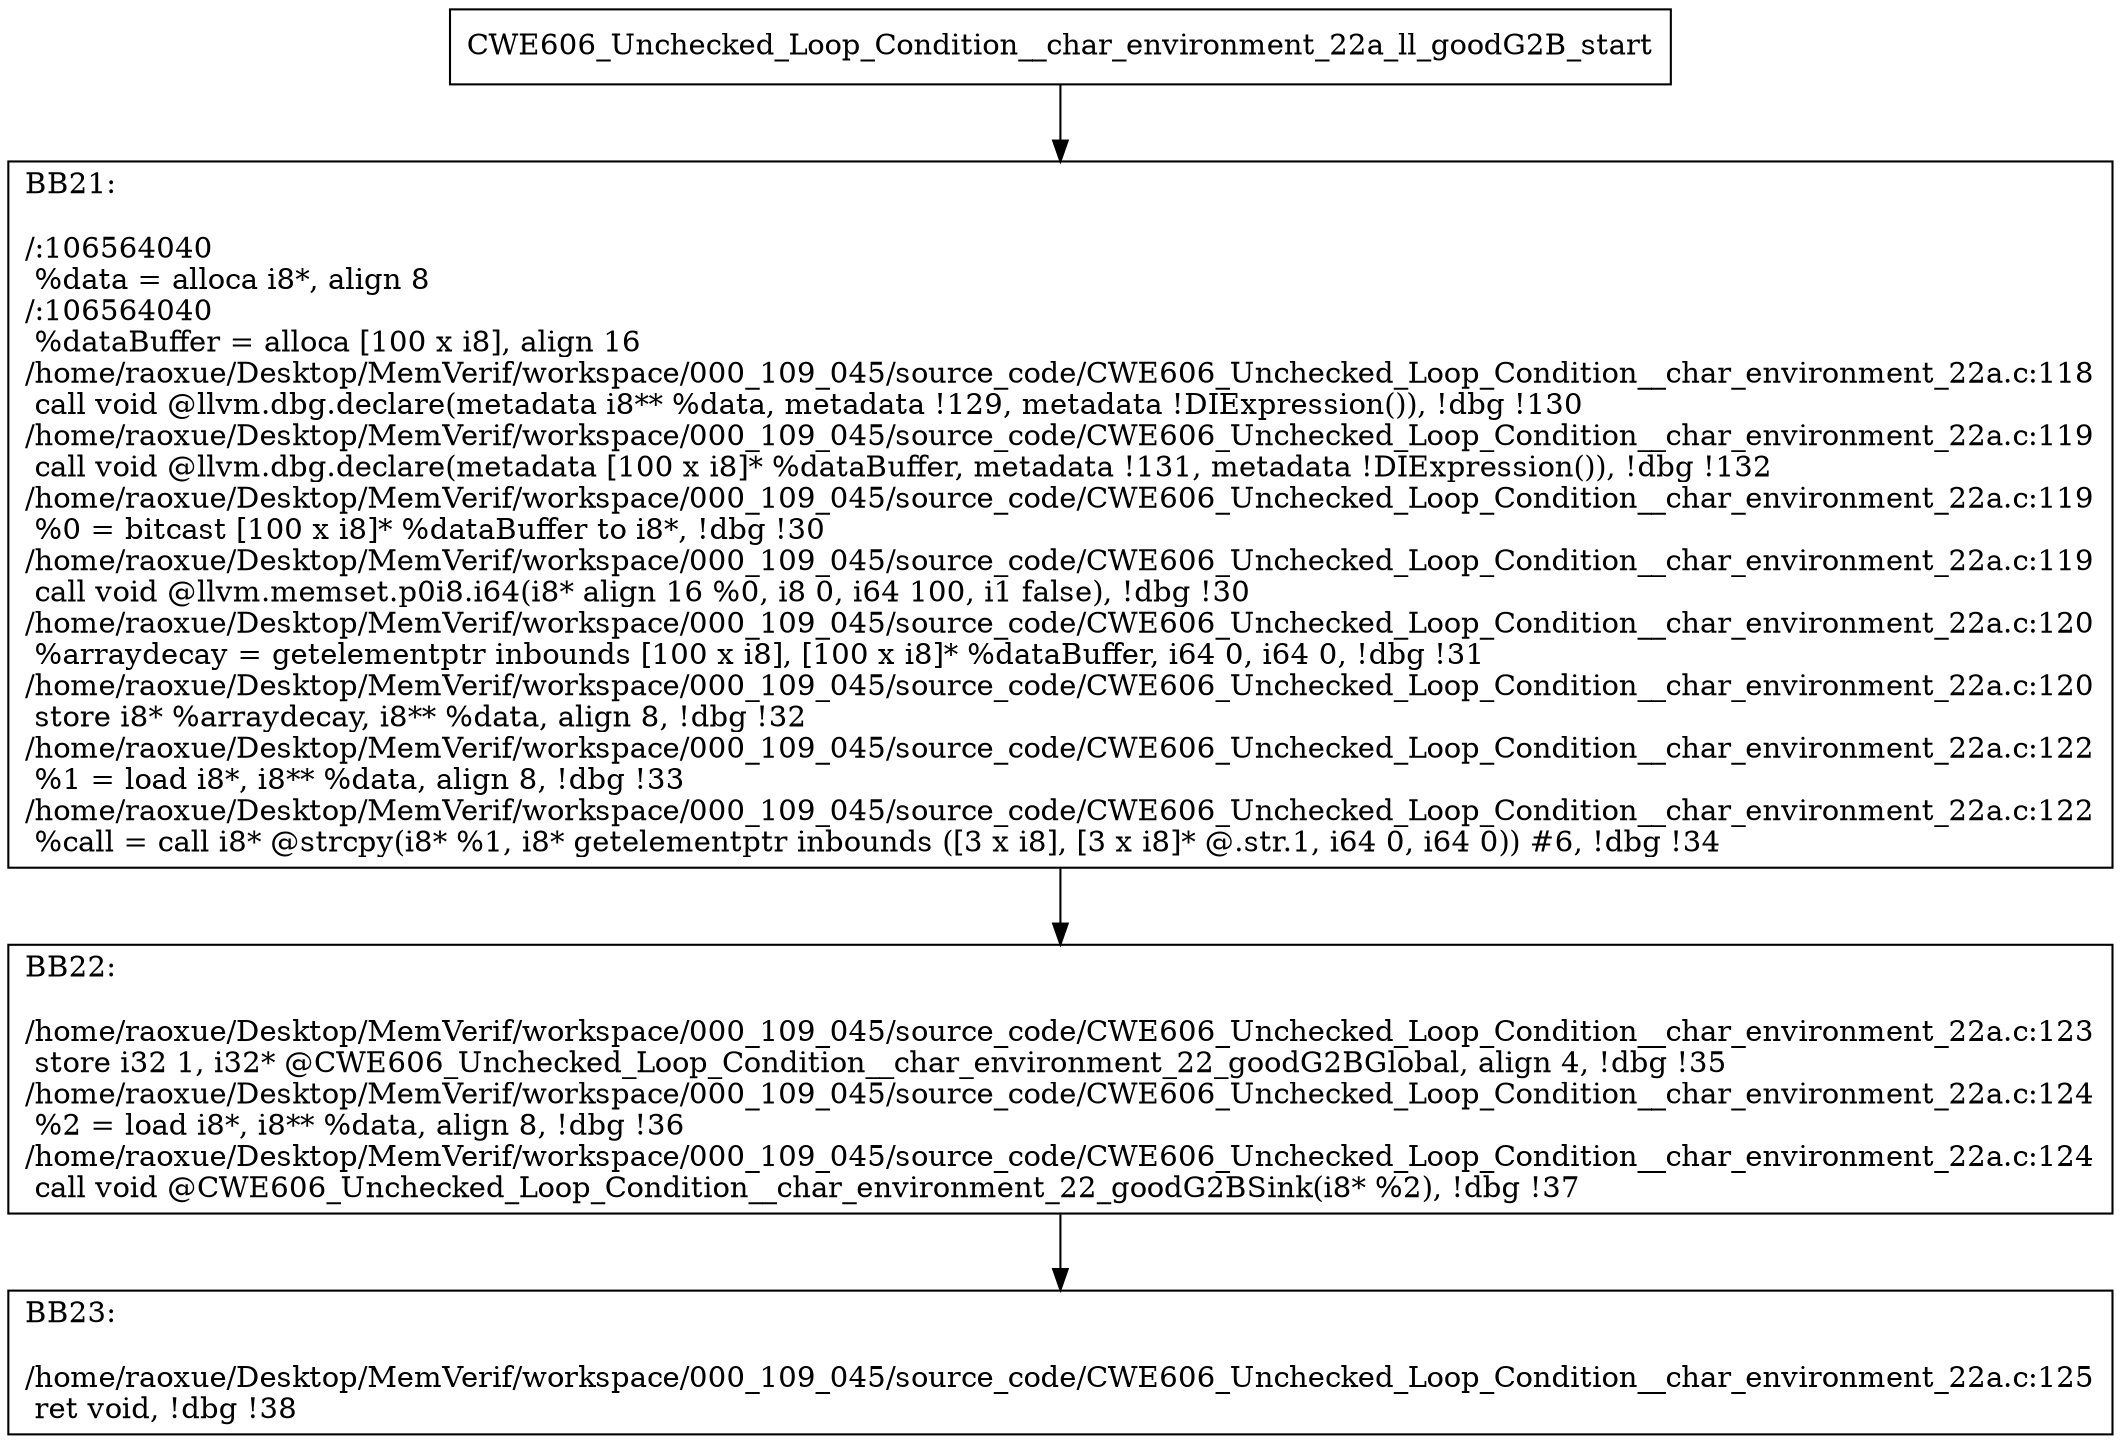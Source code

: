 digraph "CFG for'CWE606_Unchecked_Loop_Condition__char_environment_22a_ll_goodG2B' function" {
	BBCWE606_Unchecked_Loop_Condition__char_environment_22a_ll_goodG2B_start[shape=record,label="{CWE606_Unchecked_Loop_Condition__char_environment_22a_ll_goodG2B_start}"];
	BBCWE606_Unchecked_Loop_Condition__char_environment_22a_ll_goodG2B_start-> CWE606_Unchecked_Loop_Condition__char_environment_22a_ll_goodG2BBB21;
	CWE606_Unchecked_Loop_Condition__char_environment_22a_ll_goodG2BBB21 [shape=record, label="{BB21:\l\l/:106564040\l
  %data = alloca i8*, align 8\l
/:106564040\l
  %dataBuffer = alloca [100 x i8], align 16\l
/home/raoxue/Desktop/MemVerif/workspace/000_109_045/source_code/CWE606_Unchecked_Loop_Condition__char_environment_22a.c:118\l
  call void @llvm.dbg.declare(metadata i8** %data, metadata !129, metadata !DIExpression()), !dbg !130\l
/home/raoxue/Desktop/MemVerif/workspace/000_109_045/source_code/CWE606_Unchecked_Loop_Condition__char_environment_22a.c:119\l
  call void @llvm.dbg.declare(metadata [100 x i8]* %dataBuffer, metadata !131, metadata !DIExpression()), !dbg !132\l
/home/raoxue/Desktop/MemVerif/workspace/000_109_045/source_code/CWE606_Unchecked_Loop_Condition__char_environment_22a.c:119\l
  %0 = bitcast [100 x i8]* %dataBuffer to i8*, !dbg !30\l
/home/raoxue/Desktop/MemVerif/workspace/000_109_045/source_code/CWE606_Unchecked_Loop_Condition__char_environment_22a.c:119\l
  call void @llvm.memset.p0i8.i64(i8* align 16 %0, i8 0, i64 100, i1 false), !dbg !30\l
/home/raoxue/Desktop/MemVerif/workspace/000_109_045/source_code/CWE606_Unchecked_Loop_Condition__char_environment_22a.c:120\l
  %arraydecay = getelementptr inbounds [100 x i8], [100 x i8]* %dataBuffer, i64 0, i64 0, !dbg !31\l
/home/raoxue/Desktop/MemVerif/workspace/000_109_045/source_code/CWE606_Unchecked_Loop_Condition__char_environment_22a.c:120\l
  store i8* %arraydecay, i8** %data, align 8, !dbg !32\l
/home/raoxue/Desktop/MemVerif/workspace/000_109_045/source_code/CWE606_Unchecked_Loop_Condition__char_environment_22a.c:122\l
  %1 = load i8*, i8** %data, align 8, !dbg !33\l
/home/raoxue/Desktop/MemVerif/workspace/000_109_045/source_code/CWE606_Unchecked_Loop_Condition__char_environment_22a.c:122\l
  %call = call i8* @strcpy(i8* %1, i8* getelementptr inbounds ([3 x i8], [3 x i8]* @.str.1, i64 0, i64 0)) #6, !dbg !34\l
}"];
	CWE606_Unchecked_Loop_Condition__char_environment_22a_ll_goodG2BBB21-> CWE606_Unchecked_Loop_Condition__char_environment_22a_ll_goodG2BBB22;
	CWE606_Unchecked_Loop_Condition__char_environment_22a_ll_goodG2BBB22 [shape=record, label="{BB22:\l\l/home/raoxue/Desktop/MemVerif/workspace/000_109_045/source_code/CWE606_Unchecked_Loop_Condition__char_environment_22a.c:123\l
  store i32 1, i32* @CWE606_Unchecked_Loop_Condition__char_environment_22_goodG2BGlobal, align 4, !dbg !35\l
/home/raoxue/Desktop/MemVerif/workspace/000_109_045/source_code/CWE606_Unchecked_Loop_Condition__char_environment_22a.c:124\l
  %2 = load i8*, i8** %data, align 8, !dbg !36\l
/home/raoxue/Desktop/MemVerif/workspace/000_109_045/source_code/CWE606_Unchecked_Loop_Condition__char_environment_22a.c:124\l
  call void @CWE606_Unchecked_Loop_Condition__char_environment_22_goodG2BSink(i8* %2), !dbg !37\l
}"];
	CWE606_Unchecked_Loop_Condition__char_environment_22a_ll_goodG2BBB22-> CWE606_Unchecked_Loop_Condition__char_environment_22a_ll_goodG2BBB23;
	CWE606_Unchecked_Loop_Condition__char_environment_22a_ll_goodG2BBB23 [shape=record, label="{BB23:\l\l/home/raoxue/Desktop/MemVerif/workspace/000_109_045/source_code/CWE606_Unchecked_Loop_Condition__char_environment_22a.c:125\l
  ret void, !dbg !38\l
}"];
}
